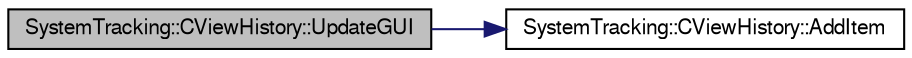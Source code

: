 digraph G
{
  edge [fontname="FreeSans",fontsize="10",labelfontname="FreeSans",labelfontsize="10"];
  node [fontname="FreeSans",fontsize="10",shape=record];
  rankdir="LR";
  Node1 [label="SystemTracking::CViewHistory::UpdateGUI",height=0.2,width=0.4,color="black", fillcolor="grey75", style="filled" fontcolor="black"];
  Node1 -> Node2 [color="midnightblue",fontsize="10",style="solid",fontname="FreeSans"];
  Node2 [label="SystemTracking::CViewHistory::AddItem",height=0.2,width=0.4,color="black", fillcolor="white", style="filled",URL="$classSystemTracking_1_1CViewHistory.html#a24d22b4beb1003bed2922339d3cd231c",tooltip="To add data item to the table."];
}
